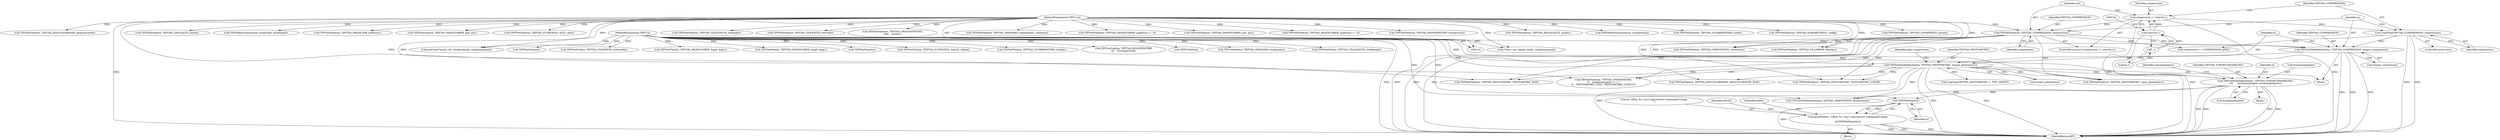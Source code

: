 digraph "0_libtiff_5c080298d59efa53264d7248bbe3a04660db6ef7_2@pointer" {
"1000207" [label="(Call,TIFFFileName(in))"];
"1000188" [label="(Call,TIFFGetFieldDefaulted(in, TIFFTAG_YCBCRSUBSAMPLING,\n\t\t\t\t      &subsamplinghor, &subsamplingver))"];
"1000166" [label="(Call,TIFFGetFieldDefaulted(in, TIFFTAG_PHOTOMETRIC, &input_photometric))"];
"1000161" [label="(Call,TIFFGetFieldDefaulted(in, TIFFTAG_COMPRESSION, &input_compression))"];
"1000117" [label="(MethodParameterIn,TIFF* in)"];
"1000158" [label="(Call,CopyField(TIFFTAG_COMPRESSION, compression))"];
"1000147" [label="(Call,compression != (uint16)-1)"];
"1000149" [label="(Call,(uint16)-1)"];
"1000151" [label="(Call,-1)"];
"1000153" [label="(Call,TIFFSetField(out, TIFFTAG_COMPRESSION, compression))"];
"1000118" [label="(MethodParameterIn,TIFF* out)"];
"1000204" [label="(Call,fprintf(stderr, \"tiffcp: %s: Can't copy/convert subsampled image.\n\",\n\t\t\t\tTIFFFileName(in)))"];
"1000193" [label="(Call,&subsamplingver)"];
"1000160" [label="(Identifier,compression)"];
"1000173" [label="(Identifier,input_compression)"];
"1000604" [label="(Call,TIFFSetField(out, TIFFTAG_NUMBEROFINKS, ninks))"];
"1000665" [label="(Call,TIFFGetField(in, TIFFTAG_PAGENUMBER, &pg0, &pg1))"];
"1000428" [label="(Call,TIFFSetField(out, TIFFTAG_PLANARCONFIG, config))"];
"1000521" [label="(Call,TIFFSetField(out, TIFFTAG_LZMAPRESET, preset))"];
"1000735" [label="(Call,pickCopyFunc(in, out, bitspersample, samplesperpixel))"];
"1000456" [label="(Call,TIFFSetField(out, TIFFTAG_JPEGCOLORMODE, jpegcolormode))"];
"1000242" [label="(Call,TIFFSetField(out, TIFFTAG_PHOTOMETRIC,\n\t\t    samplesperpixel == 1 ?\n\t\t    PHOTOMETRIC_LOGL : PHOTOMETRIC_LOGLUV))"];
"1000512" [label="(Call,TIFFSetField(out, TIFFTAG_ZIPQUALITY, preset))"];
"1000307" [label="(Call,TIFFFileName(in))"];
"1000316" [label="(Call,TIFFSetField(out, TIFFTAG_ORIENTATION, orientation))"];
"1000149" [label="(Call,(uint16)-1)"];
"1000169" [label="(Call,&input_photometric)"];
"1000743" [label="(Call,(*cf)(in, out, length, width, samplesperpixel))"];
"1000356" [label="(Call,TIFFDefaultTileSize(out, &tilewidth, &tilelength))"];
"1000582" [label="(Call,TIFFGetField(in, TIFFTAG_ICCPROFILE, &len32, &data))"];
"1000598" [label="(Call,TIFFGetField(in, TIFFTAG_NUMBEROFINKS, &ninks))"];
"1000119" [label="(Block,)"];
"1000206" [label="(Literal,\"tiffcp: %s: Can't copy/convert subsampled image.\n\")"];
"1000266" [label="(Call,CopyTag(TIFFTAG_PHOTOMETRIC, 1, TIFF_SHORT))"];
"1000159" [label="(Identifier,TIFFTAG_COMPRESSION)"];
"1000490" [label="(Call,TIFFSetField(out, TIFFTAG_PREDICTOR, predictor))"];
"1000208" [label="(Identifier,in)"];
"1000152" [label="(Literal,1)"];
"1000154" [label="(Identifier,out)"];
"1000190" [label="(Identifier,TIFFTAG_YCBCRSUBSAMPLING)"];
"1000148" [label="(Identifier,compression)"];
"1000381" [label="(Call,TIFFGetField(in, TIFFTAG_ROWSPERSTRIP,\n\t\t\t    &rowsperstrip))"];
"1000283" [label="(Call,TIFFGetFieldDefaulted(in, TIFFTAG_ORIENTATION, &orientation))"];
"1000672" [label="(Call,TIFFSetField(out, TIFFTAG_PAGENUMBER, pg0, pg1))"];
"1000188" [label="(Call,TIFFGetFieldDefaulted(in, TIFFTAG_YCBCRSUBSAMPLING,\n\t\t\t\t      &subsamplinghor, &subsamplingver))"];
"1000156" [label="(Identifier,compression)"];
"1000161" [label="(Call,TIFFGetFieldDefaulted(in, TIFFTAG_COMPRESSION, &input_compression))"];
"1000189" [label="(Identifier,in)"];
"1000212" [label="(Call,compression == COMPRESSION_JPEG)"];
"1000191" [label="(Call,&subsamplinghor)"];
"1000589" [label="(Call,TIFFSetField(out, TIFFTAG_ICCPROFILE, len32, data))"];
"1000327" [label="(Call,TIFFIsTiled(in))"];
"1000151" [label="(Call,-1)"];
"1000229" [label="(Call,TIFFSetField(out, TIFFTAG_PHOTOMETRIC, input_photometric))"];
"1000210" [label="(Identifier,FALSE)"];
"1000153" [label="(Call,TIFFSetField(out, TIFFTAG_COMPRESSION, compression))"];
"1000366" [label="(Call,TIFFSetField(out, TIFFTAG_TILELENGTH, tilelength))"];
"1000274" [label="(Call,TIFFSetField(out, TIFFTAG_FILLORDER, fillorder))"];
"1000207" [label="(Call,TIFFFileName(in))"];
"1000362" [label="(Call,TIFFSetField(out, TIFFTAG_TILEWIDTH, tilewidth))"];
"1000162" [label="(Identifier,in)"];
"1000609" [label="(Call,TIFFGetField(in, TIFFTAG_INKNAMES, &inknames))"];
"1000540" [label="(Call,TIFFSetField(out, TIFFTAG_GROUP3OPTIONS,\n\t\t\t\t\t    g3opts))"];
"1000646" [label="(Call,TIFFSetField(out, TIFFTAG_INKNAMES, inknameslen, inknames))"];
"1000678" [label="(Call,TIFFSetField(out, TIFFTAG_PAGENUMBER, pageNum++, 0))"];
"1000699" [label="(Call,TIFFSetField(out, TIFFTAG_PAGENUMBER, pg0, pg1))"];
"1000224" [label="(Call,TIFFSetField(out, TIFFTAG_PHOTOMETRIC, PHOTOMETRIC_YCBCR))"];
"1000705" [label="(Call,TIFFSetField(out, TIFFTAG_PAGENUMBER, pageNum++, 0))"];
"1000351" [label="(Call,TIFFGetField(in, TIFFTAG_TILELENGTH, &tilelength))"];
"1000204" [label="(Call,fprintf(stderr, \"tiffcp: %s: Can't copy/convert subsampled image.\n\",\n\t\t\t\tTIFFFileName(in)))"];
"1000167" [label="(Identifier,in)"];
"1000117" [label="(MethodParameterIn,TIFF* in)"];
"1000198" [label="(Identifier,subsamplinghor)"];
"1000203" [label="(Block,)"];
"1000185" [label="(Block,)"];
"1000163" [label="(Identifier,TIFFTAG_COMPRESSION)"];
"1000294" [label="(Call,TIFFFileName(in))"];
"1000750" [label="(MethodReturn,RET)"];
"1000168" [label="(Identifier,TIFFTAG_PHOTOMETRIC)"];
"1000158" [label="(Call,CopyField(TIFFTAG_COMPRESSION, compression))"];
"1000417" [label="(Call,TIFFSetField(out, TIFFTAG_ROWSPERSTRIP, rowsperstrip))"];
"1000339" [label="(Call,TIFFGetField(in, TIFFTAG_TILEWIDTH, &tilewidth))"];
"1000157" [label="(ControlStructure,else)"];
"1000687" [label="(Call,TIFFGetField(in, TIFFTAG_PAGENUMBER, &pg0, &pg1))"];
"1000118" [label="(MethodParameterIn,TIFF* out)"];
"1000176" [label="(Call,TIFFSetField(in, TIFFTAG_JPEGCOLORMODE, JPEGCOLORMODE_RGB))"];
"1000261" [label="(Call,TIFFSetField(out, TIFFTAG_PHOTOMETRIC, PHOTOMETRIC_RGB))"];
"1000205" [label="(Identifier,stderr)"];
"1000146" [label="(ControlStructure,if (compression != (uint16)-1))"];
"1000147" [label="(Call,compression != (uint16)-1)"];
"1000452" [label="(Call,TIFFSetField(out, TIFFTAG_JPEGQUALITY, quality))"];
"1000155" [label="(Identifier,TIFFTAG_COMPRESSION)"];
"1000389" [label="(Call,TIFFDefaultStripSize(out, rowsperstrip))"];
"1000166" [label="(Call,TIFFGetFieldDefaulted(in, TIFFTAG_PHOTOMETRIC, &input_photometric))"];
"1000164" [label="(Call,&input_compression)"];
"1000207" -> "1000204"  [label="AST: "];
"1000207" -> "1000208"  [label="CFG: "];
"1000208" -> "1000207"  [label="AST: "];
"1000204" -> "1000207"  [label="CFG: "];
"1000207" -> "1000750"  [label="DDG: "];
"1000207" -> "1000204"  [label="DDG: "];
"1000188" -> "1000207"  [label="DDG: "];
"1000117" -> "1000207"  [label="DDG: "];
"1000188" -> "1000185"  [label="AST: "];
"1000188" -> "1000193"  [label="CFG: "];
"1000189" -> "1000188"  [label="AST: "];
"1000190" -> "1000188"  [label="AST: "];
"1000191" -> "1000188"  [label="AST: "];
"1000193" -> "1000188"  [label="AST: "];
"1000198" -> "1000188"  [label="CFG: "];
"1000188" -> "1000750"  [label="DDG: "];
"1000188" -> "1000750"  [label="DDG: "];
"1000188" -> "1000750"  [label="DDG: "];
"1000188" -> "1000750"  [label="DDG: "];
"1000166" -> "1000188"  [label="DDG: "];
"1000117" -> "1000188"  [label="DDG: "];
"1000188" -> "1000283"  [label="DDG: "];
"1000166" -> "1000119"  [label="AST: "];
"1000166" -> "1000169"  [label="CFG: "];
"1000167" -> "1000166"  [label="AST: "];
"1000168" -> "1000166"  [label="AST: "];
"1000169" -> "1000166"  [label="AST: "];
"1000173" -> "1000166"  [label="CFG: "];
"1000166" -> "1000750"  [label="DDG: "];
"1000166" -> "1000750"  [label="DDG: "];
"1000166" -> "1000750"  [label="DDG: "];
"1000161" -> "1000166"  [label="DDG: "];
"1000117" -> "1000166"  [label="DDG: "];
"1000166" -> "1000176"  [label="DDG: "];
"1000166" -> "1000224"  [label="DDG: "];
"1000166" -> "1000229"  [label="DDG: "];
"1000166" -> "1000242"  [label="DDG: "];
"1000166" -> "1000261"  [label="DDG: "];
"1000166" -> "1000266"  [label="DDG: "];
"1000166" -> "1000283"  [label="DDG: "];
"1000161" -> "1000119"  [label="AST: "];
"1000161" -> "1000164"  [label="CFG: "];
"1000162" -> "1000161"  [label="AST: "];
"1000163" -> "1000161"  [label="AST: "];
"1000164" -> "1000161"  [label="AST: "];
"1000167" -> "1000161"  [label="CFG: "];
"1000161" -> "1000750"  [label="DDG: "];
"1000161" -> "1000750"  [label="DDG: "];
"1000161" -> "1000750"  [label="DDG: "];
"1000117" -> "1000161"  [label="DDG: "];
"1000158" -> "1000161"  [label="DDG: "];
"1000153" -> "1000161"  [label="DDG: "];
"1000117" -> "1000116"  [label="AST: "];
"1000117" -> "1000750"  [label="DDG: "];
"1000117" -> "1000176"  [label="DDG: "];
"1000117" -> "1000283"  [label="DDG: "];
"1000117" -> "1000294"  [label="DDG: "];
"1000117" -> "1000307"  [label="DDG: "];
"1000117" -> "1000327"  [label="DDG: "];
"1000117" -> "1000339"  [label="DDG: "];
"1000117" -> "1000351"  [label="DDG: "];
"1000117" -> "1000381"  [label="DDG: "];
"1000117" -> "1000582"  [label="DDG: "];
"1000117" -> "1000598"  [label="DDG: "];
"1000117" -> "1000609"  [label="DDG: "];
"1000117" -> "1000665"  [label="DDG: "];
"1000117" -> "1000687"  [label="DDG: "];
"1000117" -> "1000735"  [label="DDG: "];
"1000117" -> "1000743"  [label="DDG: "];
"1000158" -> "1000157"  [label="AST: "];
"1000158" -> "1000160"  [label="CFG: "];
"1000159" -> "1000158"  [label="AST: "];
"1000160" -> "1000158"  [label="AST: "];
"1000162" -> "1000158"  [label="CFG: "];
"1000158" -> "1000750"  [label="DDG: "];
"1000158" -> "1000750"  [label="DDG: "];
"1000147" -> "1000158"  [label="DDG: "];
"1000158" -> "1000212"  [label="DDG: "];
"1000147" -> "1000146"  [label="AST: "];
"1000147" -> "1000149"  [label="CFG: "];
"1000148" -> "1000147"  [label="AST: "];
"1000149" -> "1000147"  [label="AST: "];
"1000154" -> "1000147"  [label="CFG: "];
"1000159" -> "1000147"  [label="CFG: "];
"1000147" -> "1000750"  [label="DDG: "];
"1000147" -> "1000750"  [label="DDG: "];
"1000149" -> "1000147"  [label="DDG: "];
"1000147" -> "1000153"  [label="DDG: "];
"1000149" -> "1000151"  [label="CFG: "];
"1000150" -> "1000149"  [label="AST: "];
"1000151" -> "1000149"  [label="AST: "];
"1000149" -> "1000750"  [label="DDG: "];
"1000151" -> "1000149"  [label="DDG: "];
"1000151" -> "1000152"  [label="CFG: "];
"1000152" -> "1000151"  [label="AST: "];
"1000153" -> "1000146"  [label="AST: "];
"1000153" -> "1000156"  [label="CFG: "];
"1000154" -> "1000153"  [label="AST: "];
"1000155" -> "1000153"  [label="AST: "];
"1000156" -> "1000153"  [label="AST: "];
"1000162" -> "1000153"  [label="CFG: "];
"1000153" -> "1000750"  [label="DDG: "];
"1000153" -> "1000750"  [label="DDG: "];
"1000153" -> "1000750"  [label="DDG: "];
"1000118" -> "1000153"  [label="DDG: "];
"1000153" -> "1000212"  [label="DDG: "];
"1000153" -> "1000224"  [label="DDG: "];
"1000153" -> "1000229"  [label="DDG: "];
"1000153" -> "1000242"  [label="DDG: "];
"1000153" -> "1000261"  [label="DDG: "];
"1000153" -> "1000274"  [label="DDG: "];
"1000153" -> "1000316"  [label="DDG: "];
"1000118" -> "1000116"  [label="AST: "];
"1000118" -> "1000750"  [label="DDG: "];
"1000118" -> "1000224"  [label="DDG: "];
"1000118" -> "1000229"  [label="DDG: "];
"1000118" -> "1000242"  [label="DDG: "];
"1000118" -> "1000261"  [label="DDG: "];
"1000118" -> "1000274"  [label="DDG: "];
"1000118" -> "1000316"  [label="DDG: "];
"1000118" -> "1000356"  [label="DDG: "];
"1000118" -> "1000362"  [label="DDG: "];
"1000118" -> "1000366"  [label="DDG: "];
"1000118" -> "1000389"  [label="DDG: "];
"1000118" -> "1000417"  [label="DDG: "];
"1000118" -> "1000428"  [label="DDG: "];
"1000118" -> "1000452"  [label="DDG: "];
"1000118" -> "1000456"  [label="DDG: "];
"1000118" -> "1000490"  [label="DDG: "];
"1000118" -> "1000512"  [label="DDG: "];
"1000118" -> "1000521"  [label="DDG: "];
"1000118" -> "1000540"  [label="DDG: "];
"1000118" -> "1000589"  [label="DDG: "];
"1000118" -> "1000604"  [label="DDG: "];
"1000118" -> "1000646"  [label="DDG: "];
"1000118" -> "1000672"  [label="DDG: "];
"1000118" -> "1000678"  [label="DDG: "];
"1000118" -> "1000699"  [label="DDG: "];
"1000118" -> "1000705"  [label="DDG: "];
"1000118" -> "1000735"  [label="DDG: "];
"1000118" -> "1000743"  [label="DDG: "];
"1000204" -> "1000203"  [label="AST: "];
"1000205" -> "1000204"  [label="AST: "];
"1000206" -> "1000204"  [label="AST: "];
"1000210" -> "1000204"  [label="CFG: "];
"1000204" -> "1000750"  [label="DDG: "];
"1000204" -> "1000750"  [label="DDG: "];
"1000204" -> "1000750"  [label="DDG: "];
}
